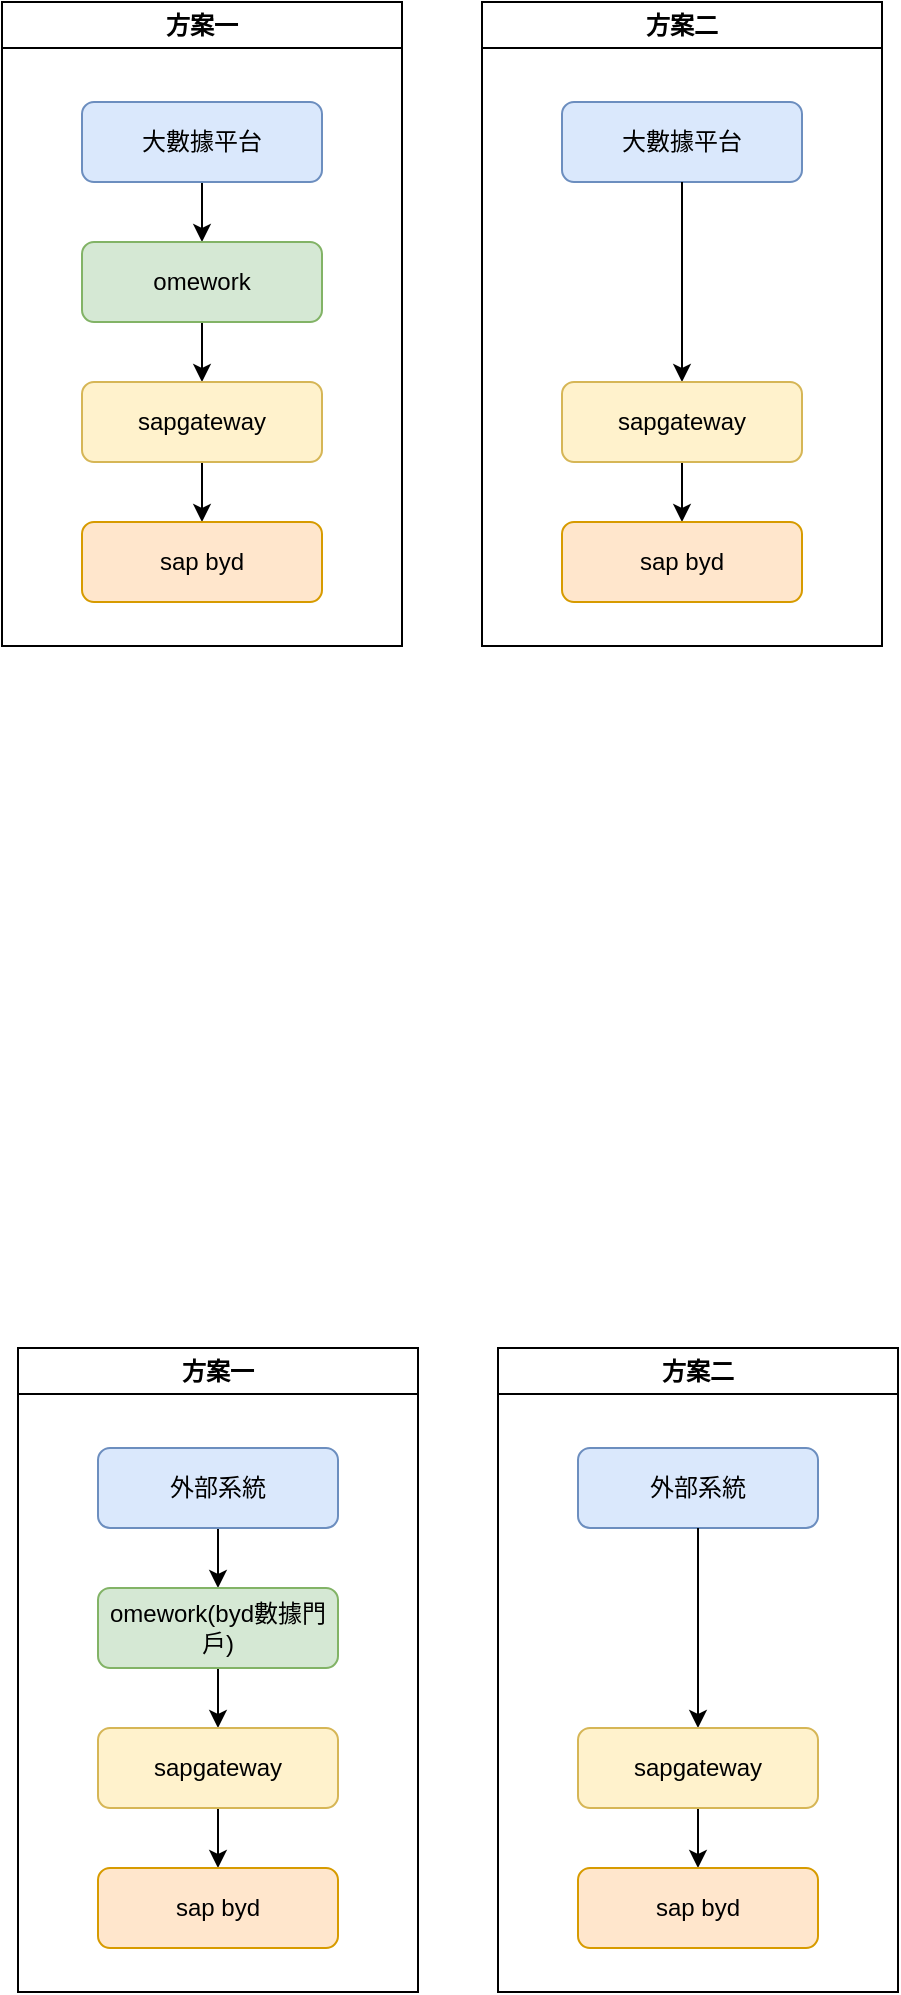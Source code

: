 <mxfile version="24.8.4">
  <diagram id="C5RBs43oDa-KdzZeNtuy" name="Page-1">
    <mxGraphModel dx="1130" dy="613" grid="0" gridSize="10" guides="1" tooltips="1" connect="1" arrows="1" fold="1" page="0" pageScale="1" pageWidth="827" pageHeight="1169" math="0" shadow="0">
      <root>
        <mxCell id="WIyWlLk6GJQsqaUBKTNV-0" />
        <mxCell id="WIyWlLk6GJQsqaUBKTNV-1" parent="WIyWlLk6GJQsqaUBKTNV-0" />
        <mxCell id="SQ17vIQTswVS2YfYGv-e-7" value="方案一" style="swimlane;whiteSpace=wrap;html=1;" parent="WIyWlLk6GJQsqaUBKTNV-1" vertex="1">
          <mxGeometry x="320" y="40" width="200" height="322" as="geometry" />
        </mxCell>
        <mxCell id="SQ17vIQTswVS2YfYGv-e-1" style="edgeStyle=orthogonalEdgeStyle;rounded=0;orthogonalLoop=1;jettySize=auto;html=1;entryX=0.5;entryY=0;entryDx=0;entryDy=0;" parent="SQ17vIQTswVS2YfYGv-e-7" source="WIyWlLk6GJQsqaUBKTNV-3" target="WIyWlLk6GJQsqaUBKTNV-7" edge="1">
          <mxGeometry relative="1" as="geometry" />
        </mxCell>
        <mxCell id="WIyWlLk6GJQsqaUBKTNV-3" value="大數據平台" style="rounded=1;whiteSpace=wrap;html=1;fontSize=12;glass=0;strokeWidth=1;shadow=0;fillColor=#dae8fc;strokeColor=#6c8ebf;" parent="SQ17vIQTswVS2YfYGv-e-7" vertex="1">
          <mxGeometry x="40" y="50" width="120" height="40" as="geometry" />
        </mxCell>
        <mxCell id="SQ17vIQTswVS2YfYGv-e-5" style="edgeStyle=orthogonalEdgeStyle;rounded=0;orthogonalLoop=1;jettySize=auto;html=1;" parent="SQ17vIQTswVS2YfYGv-e-7" source="WIyWlLk6GJQsqaUBKTNV-7" target="SQ17vIQTswVS2YfYGv-e-2" edge="1">
          <mxGeometry relative="1" as="geometry" />
        </mxCell>
        <mxCell id="WIyWlLk6GJQsqaUBKTNV-7" value="omework" style="rounded=1;whiteSpace=wrap;html=1;fontSize=12;glass=0;strokeWidth=1;shadow=0;fillColor=#d5e8d4;strokeColor=#82b366;" parent="SQ17vIQTswVS2YfYGv-e-7" vertex="1">
          <mxGeometry x="40" y="120" width="120" height="40" as="geometry" />
        </mxCell>
        <mxCell id="SQ17vIQTswVS2YfYGv-e-6" style="edgeStyle=orthogonalEdgeStyle;rounded=0;orthogonalLoop=1;jettySize=auto;html=1;" parent="SQ17vIQTswVS2YfYGv-e-7" source="SQ17vIQTswVS2YfYGv-e-2" target="SQ17vIQTswVS2YfYGv-e-3" edge="1">
          <mxGeometry relative="1" as="geometry" />
        </mxCell>
        <mxCell id="SQ17vIQTswVS2YfYGv-e-2" value="sapgateway" style="rounded=1;whiteSpace=wrap;html=1;fontSize=12;glass=0;strokeWidth=1;shadow=0;fillColor=#fff2cc;strokeColor=#d6b656;" parent="SQ17vIQTswVS2YfYGv-e-7" vertex="1">
          <mxGeometry x="40" y="190" width="120" height="40" as="geometry" />
        </mxCell>
        <mxCell id="SQ17vIQTswVS2YfYGv-e-3" value="sap&amp;nbsp;byd" style="rounded=1;whiteSpace=wrap;html=1;fontSize=12;glass=0;strokeWidth=1;shadow=0;fillColor=#ffe6cc;strokeColor=#d79b00;" parent="SQ17vIQTswVS2YfYGv-e-7" vertex="1">
          <mxGeometry x="40" y="260" width="120" height="40" as="geometry" />
        </mxCell>
        <mxCell id="SQ17vIQTswVS2YfYGv-e-8" value="方案二" style="swimlane;whiteSpace=wrap;html=1;" parent="WIyWlLk6GJQsqaUBKTNV-1" vertex="1">
          <mxGeometry x="560" y="40" width="200" height="322" as="geometry" />
        </mxCell>
        <mxCell id="SQ17vIQTswVS2YfYGv-e-10" value="大數據平台" style="rounded=1;whiteSpace=wrap;html=1;fontSize=12;glass=0;strokeWidth=1;shadow=0;fillColor=#dae8fc;strokeColor=#6c8ebf;" parent="SQ17vIQTswVS2YfYGv-e-8" vertex="1">
          <mxGeometry x="40" y="50" width="120" height="40" as="geometry" />
        </mxCell>
        <mxCell id="SQ17vIQTswVS2YfYGv-e-11" style="edgeStyle=orthogonalEdgeStyle;rounded=0;orthogonalLoop=1;jettySize=auto;html=1;exitX=0.5;exitY=1;exitDx=0;exitDy=0;" parent="SQ17vIQTswVS2YfYGv-e-8" source="SQ17vIQTswVS2YfYGv-e-10" target="SQ17vIQTswVS2YfYGv-e-14" edge="1">
          <mxGeometry relative="1" as="geometry">
            <mxPoint x="100" y="160" as="sourcePoint" />
          </mxGeometry>
        </mxCell>
        <mxCell id="SQ17vIQTswVS2YfYGv-e-13" style="edgeStyle=orthogonalEdgeStyle;rounded=0;orthogonalLoop=1;jettySize=auto;html=1;" parent="SQ17vIQTswVS2YfYGv-e-8" source="SQ17vIQTswVS2YfYGv-e-14" target="SQ17vIQTswVS2YfYGv-e-15" edge="1">
          <mxGeometry relative="1" as="geometry" />
        </mxCell>
        <mxCell id="SQ17vIQTswVS2YfYGv-e-14" value="sapgateway" style="rounded=1;whiteSpace=wrap;html=1;fontSize=12;glass=0;strokeWidth=1;shadow=0;fillColor=#fff2cc;strokeColor=#d6b656;" parent="SQ17vIQTswVS2YfYGv-e-8" vertex="1">
          <mxGeometry x="40" y="190" width="120" height="40" as="geometry" />
        </mxCell>
        <mxCell id="SQ17vIQTswVS2YfYGv-e-15" value="sap&amp;nbsp;byd" style="rounded=1;whiteSpace=wrap;html=1;fontSize=12;glass=0;strokeWidth=1;shadow=0;fillColor=#ffe6cc;strokeColor=#d79b00;" parent="SQ17vIQTswVS2YfYGv-e-8" vertex="1">
          <mxGeometry x="40" y="260" width="120" height="40" as="geometry" />
        </mxCell>
        <mxCell id="aVVfKonLKmN3V_n5aXGs-0" value="方案一" style="swimlane;whiteSpace=wrap;html=1;" vertex="1" parent="WIyWlLk6GJQsqaUBKTNV-1">
          <mxGeometry x="328" y="713" width="200" height="322" as="geometry" />
        </mxCell>
        <mxCell id="aVVfKonLKmN3V_n5aXGs-1" style="edgeStyle=orthogonalEdgeStyle;rounded=0;orthogonalLoop=1;jettySize=auto;html=1;entryX=0.5;entryY=0;entryDx=0;entryDy=0;" edge="1" parent="aVVfKonLKmN3V_n5aXGs-0" source="aVVfKonLKmN3V_n5aXGs-2" target="aVVfKonLKmN3V_n5aXGs-4">
          <mxGeometry relative="1" as="geometry" />
        </mxCell>
        <mxCell id="aVVfKonLKmN3V_n5aXGs-2" value="外部系統" style="rounded=1;whiteSpace=wrap;html=1;fontSize=12;glass=0;strokeWidth=1;shadow=0;fillColor=#dae8fc;strokeColor=#6c8ebf;" vertex="1" parent="aVVfKonLKmN3V_n5aXGs-0">
          <mxGeometry x="40" y="50" width="120" height="40" as="geometry" />
        </mxCell>
        <mxCell id="aVVfKonLKmN3V_n5aXGs-3" style="edgeStyle=orthogonalEdgeStyle;rounded=0;orthogonalLoop=1;jettySize=auto;html=1;" edge="1" parent="aVVfKonLKmN3V_n5aXGs-0" source="aVVfKonLKmN3V_n5aXGs-4" target="aVVfKonLKmN3V_n5aXGs-6">
          <mxGeometry relative="1" as="geometry" />
        </mxCell>
        <mxCell id="aVVfKonLKmN3V_n5aXGs-4" value="omework(byd數據門戶)" style="rounded=1;whiteSpace=wrap;html=1;fontSize=12;glass=0;strokeWidth=1;shadow=0;fillColor=#d5e8d4;strokeColor=#82b366;" vertex="1" parent="aVVfKonLKmN3V_n5aXGs-0">
          <mxGeometry x="40" y="120" width="120" height="40" as="geometry" />
        </mxCell>
        <mxCell id="aVVfKonLKmN3V_n5aXGs-5" style="edgeStyle=orthogonalEdgeStyle;rounded=0;orthogonalLoop=1;jettySize=auto;html=1;" edge="1" parent="aVVfKonLKmN3V_n5aXGs-0" source="aVVfKonLKmN3V_n5aXGs-6" target="aVVfKonLKmN3V_n5aXGs-7">
          <mxGeometry relative="1" as="geometry" />
        </mxCell>
        <mxCell id="aVVfKonLKmN3V_n5aXGs-6" value="sapgateway" style="rounded=1;whiteSpace=wrap;html=1;fontSize=12;glass=0;strokeWidth=1;shadow=0;fillColor=#fff2cc;strokeColor=#d6b656;" vertex="1" parent="aVVfKonLKmN3V_n5aXGs-0">
          <mxGeometry x="40" y="190" width="120" height="40" as="geometry" />
        </mxCell>
        <mxCell id="aVVfKonLKmN3V_n5aXGs-7" value="sap&amp;nbsp;byd" style="rounded=1;whiteSpace=wrap;html=1;fontSize=12;glass=0;strokeWidth=1;shadow=0;fillColor=#ffe6cc;strokeColor=#d79b00;" vertex="1" parent="aVVfKonLKmN3V_n5aXGs-0">
          <mxGeometry x="40" y="260" width="120" height="40" as="geometry" />
        </mxCell>
        <mxCell id="aVVfKonLKmN3V_n5aXGs-8" value="方案二" style="swimlane;whiteSpace=wrap;html=1;" vertex="1" parent="WIyWlLk6GJQsqaUBKTNV-1">
          <mxGeometry x="568" y="713" width="200" height="322" as="geometry" />
        </mxCell>
        <mxCell id="aVVfKonLKmN3V_n5aXGs-9" value="外部系統" style="rounded=1;whiteSpace=wrap;html=1;fontSize=12;glass=0;strokeWidth=1;shadow=0;fillColor=#dae8fc;strokeColor=#6c8ebf;" vertex="1" parent="aVVfKonLKmN3V_n5aXGs-8">
          <mxGeometry x="40" y="50" width="120" height="40" as="geometry" />
        </mxCell>
        <mxCell id="aVVfKonLKmN3V_n5aXGs-10" style="edgeStyle=orthogonalEdgeStyle;rounded=0;orthogonalLoop=1;jettySize=auto;html=1;exitX=0.5;exitY=1;exitDx=0;exitDy=0;" edge="1" parent="aVVfKonLKmN3V_n5aXGs-8" source="aVVfKonLKmN3V_n5aXGs-9" target="aVVfKonLKmN3V_n5aXGs-12">
          <mxGeometry relative="1" as="geometry">
            <mxPoint x="100" y="160" as="sourcePoint" />
          </mxGeometry>
        </mxCell>
        <mxCell id="aVVfKonLKmN3V_n5aXGs-11" style="edgeStyle=orthogonalEdgeStyle;rounded=0;orthogonalLoop=1;jettySize=auto;html=1;" edge="1" parent="aVVfKonLKmN3V_n5aXGs-8" source="aVVfKonLKmN3V_n5aXGs-12" target="aVVfKonLKmN3V_n5aXGs-13">
          <mxGeometry relative="1" as="geometry" />
        </mxCell>
        <mxCell id="aVVfKonLKmN3V_n5aXGs-12" value="sapgateway" style="rounded=1;whiteSpace=wrap;html=1;fontSize=12;glass=0;strokeWidth=1;shadow=0;fillColor=#fff2cc;strokeColor=#d6b656;" vertex="1" parent="aVVfKonLKmN3V_n5aXGs-8">
          <mxGeometry x="40" y="190" width="120" height="40" as="geometry" />
        </mxCell>
        <mxCell id="aVVfKonLKmN3V_n5aXGs-13" value="sap&amp;nbsp;byd" style="rounded=1;whiteSpace=wrap;html=1;fontSize=12;glass=0;strokeWidth=1;shadow=0;fillColor=#ffe6cc;strokeColor=#d79b00;" vertex="1" parent="aVVfKonLKmN3V_n5aXGs-8">
          <mxGeometry x="40" y="260" width="120" height="40" as="geometry" />
        </mxCell>
      </root>
    </mxGraphModel>
  </diagram>
</mxfile>
